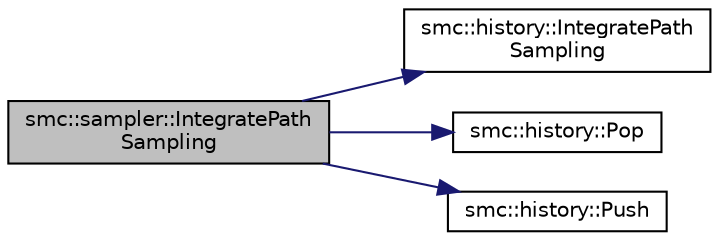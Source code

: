 digraph "smc::sampler::IntegratePathSampling"
{
 // LATEX_PDF_SIZE
  edge [fontname="Helvetica",fontsize="10",labelfontname="Helvetica",labelfontsize="10"];
  node [fontname="Helvetica",fontsize="10",shape=record];
  rankdir="LR";
  Node1 [label="smc::sampler::IntegratePath\lSampling",height=0.2,width=0.4,color="black", fillcolor="grey75", style="filled", fontcolor="black",tooltip="Integrate the supplied function over the path path using the supplied width function."];
  Node1 -> Node2 [color="midnightblue",fontsize="10",style="solid",fontname="Helvetica"];
  Node2 [label="smc::history::IntegratePath\lSampling",height=0.2,width=0.4,color="black", fillcolor="white", style="filled",URL="$classsmc_1_1history.html#afdc447f97a14b0355e6a0790d9c8a8b7",tooltip="Integrate the supplied function over the path of the particle ensemble."];
  Node1 -> Node3 [color="midnightblue",fontsize="10",style="solid",fontname="Helvetica"];
  Node3 [label="smc::history::Pop",height=0.2,width=0.4,color="black", fillcolor="white", style="filled",URL="$classsmc_1_1history.html#a357df9bac6932c41a97f99a68563e128",tooltip="Remove the terminal particle generation from the list and return that particle."];
  Node1 -> Node4 [color="midnightblue",fontsize="10",style="solid",fontname="Helvetica"];
  Node4 [label="smc::history::Push",height=0.2,width=0.4,color="black", fillcolor="white", style="filled",URL="$classsmc_1_1history.html#a9aa512bddff270eb5fed8f5d9447d1f9",tooltip="Append the supplied particle generation to the end of the list."];
}
